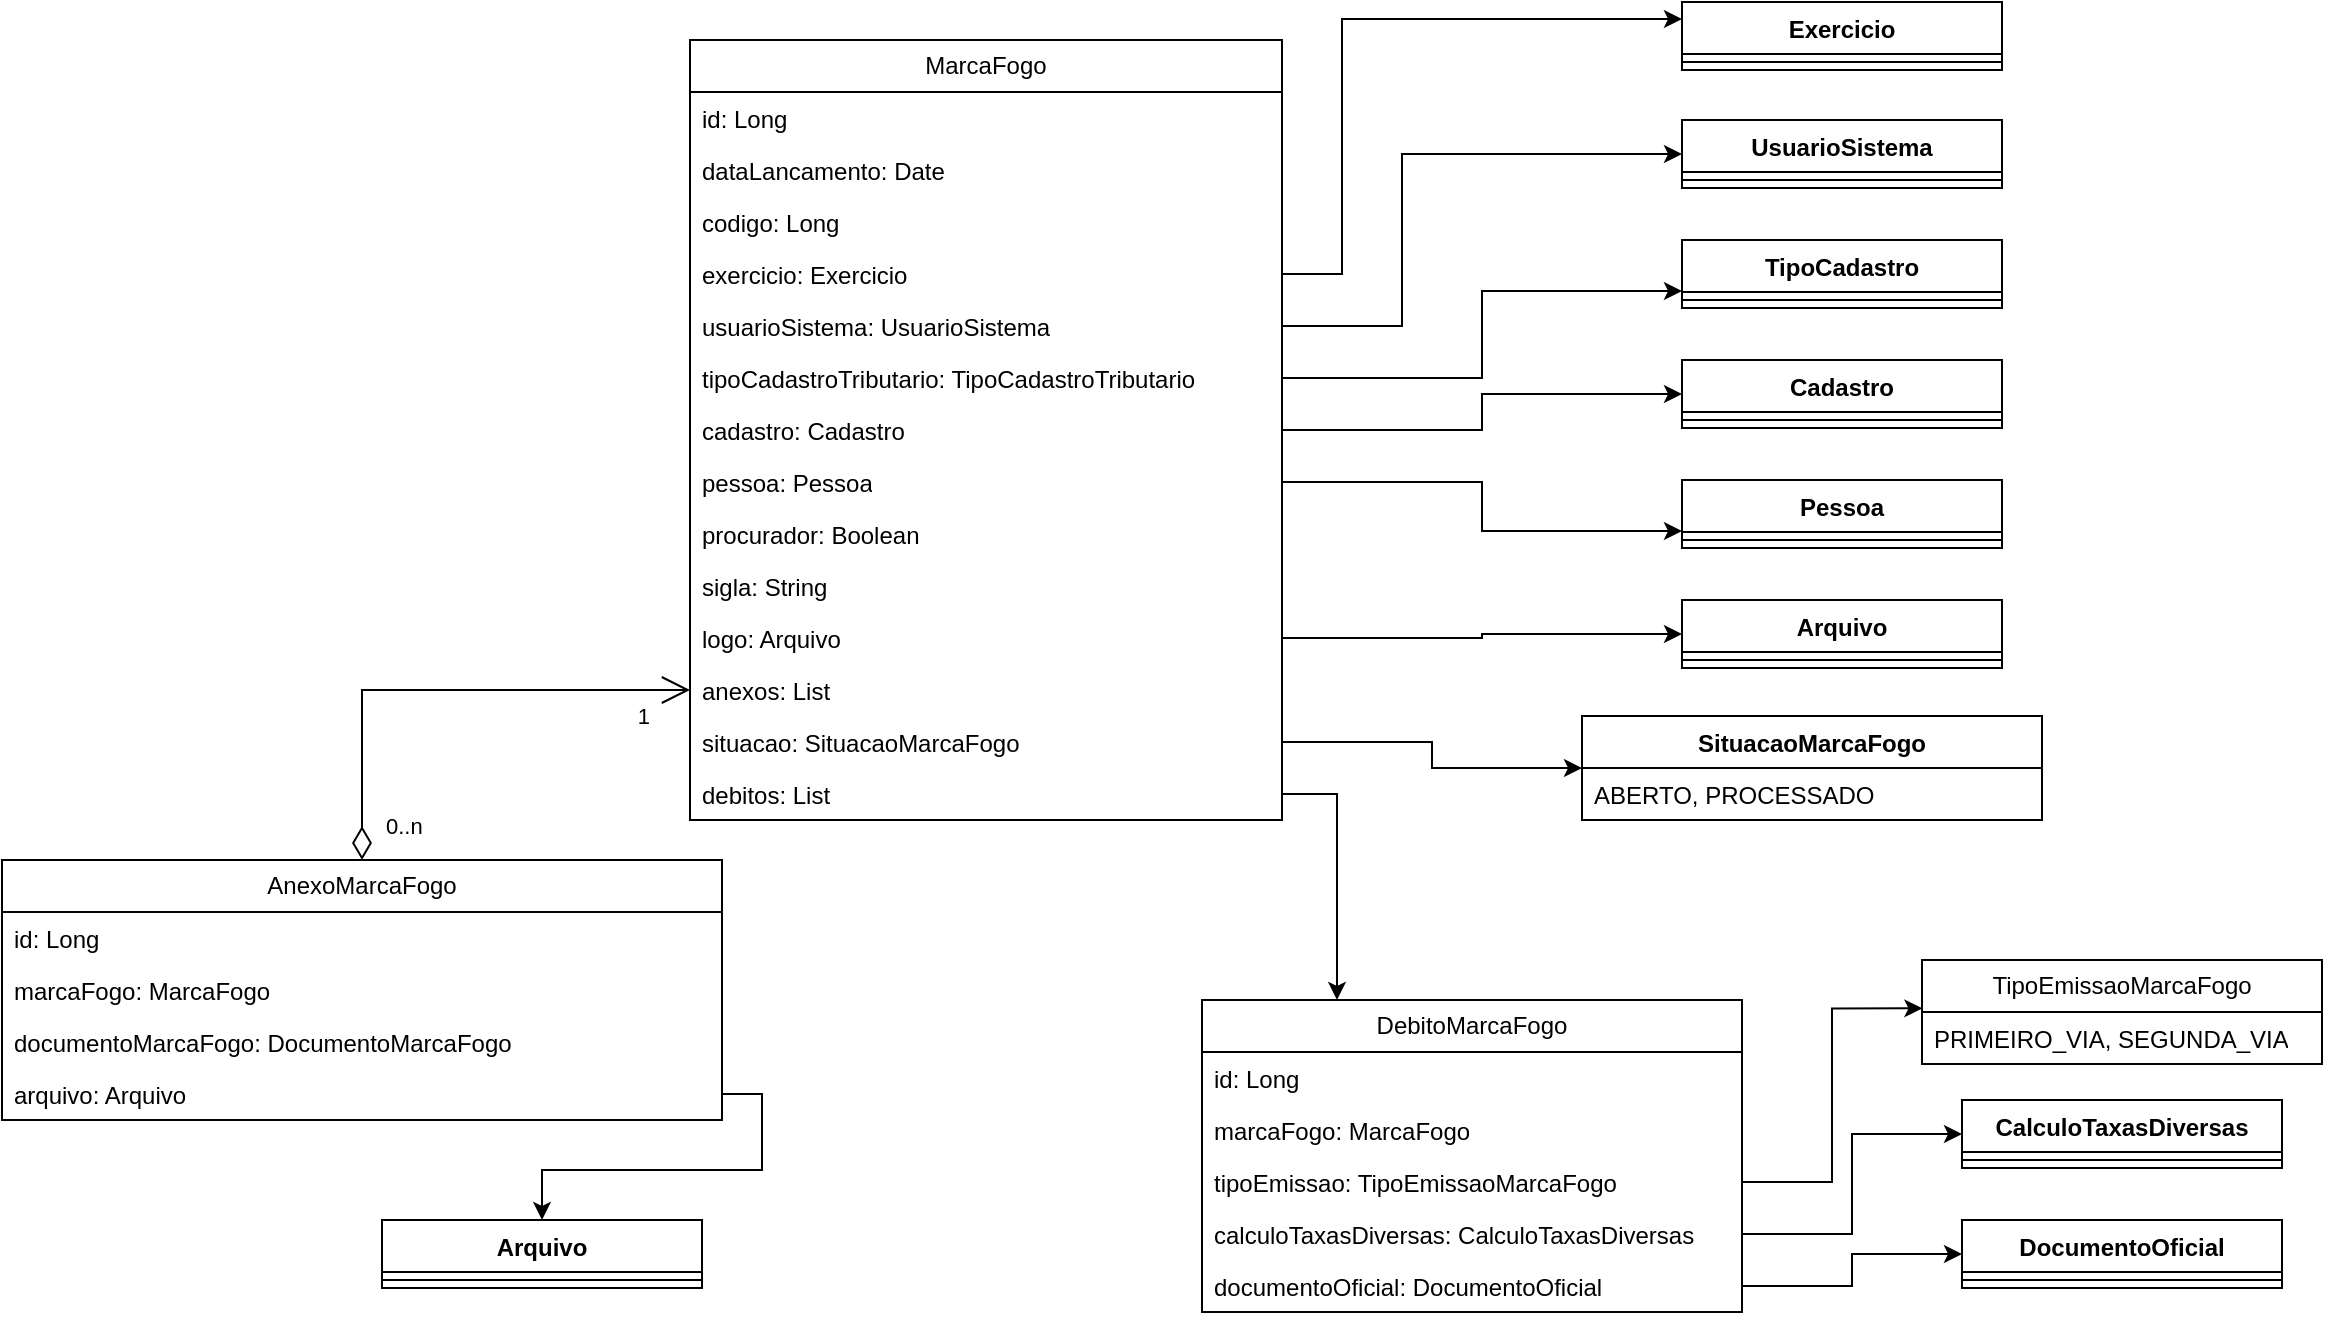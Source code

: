 <mxfile version="24.7.8">
  <diagram id="C5RBs43oDa-KdzZeNtuy" name="Page-1">
    <mxGraphModel grid="1" page="1" gridSize="10" guides="1" tooltips="1" connect="1" arrows="1" fold="1" pageScale="1" pageWidth="827" pageHeight="1169" math="0" shadow="0">
      <root>
        <mxCell id="WIyWlLk6GJQsqaUBKTNV-0" />
        <mxCell id="WIyWlLk6GJQsqaUBKTNV-1" parent="WIyWlLk6GJQsqaUBKTNV-0" />
        <mxCell id="H1jrmsrq5WMabytAlDn--7" value="MarcaFogo" style="swimlane;fontStyle=0;childLayout=stackLayout;horizontal=1;startSize=26;fillColor=none;horizontalStack=0;resizeParent=1;resizeParentMax=0;resizeLast=0;collapsible=1;marginBottom=0;whiteSpace=wrap;html=1;" vertex="1" parent="WIyWlLk6GJQsqaUBKTNV-1">
          <mxGeometry x="414" y="-170" width="296" height="390" as="geometry" />
        </mxCell>
        <mxCell id="252Kge543lOU3ZYRhDYf-6" value="id: Long" style="text;strokeColor=none;fillColor=none;align=left;verticalAlign=top;spacingLeft=4;spacingRight=4;overflow=hidden;rotatable=0;points=[[0,0.5],[1,0.5]];portConstraint=eastwest;whiteSpace=wrap;html=1;" vertex="1" parent="H1jrmsrq5WMabytAlDn--7">
          <mxGeometry y="26" width="296" height="26" as="geometry" />
        </mxCell>
        <mxCell id="4aXK18WvDHzOdIGlynKA-0" value="dataLancamento: Date" style="text;strokeColor=none;fillColor=none;align=left;verticalAlign=top;spacingLeft=4;spacingRight=4;overflow=hidden;rotatable=0;points=[[0,0.5],[1,0.5]];portConstraint=eastwest;whiteSpace=wrap;html=1;" vertex="1" parent="H1jrmsrq5WMabytAlDn--7">
          <mxGeometry y="52" width="296" height="26" as="geometry" />
        </mxCell>
        <mxCell id="H1jrmsrq5WMabytAlDn--8" value="codigo: Long" style="text;strokeColor=none;fillColor=none;align=left;verticalAlign=top;spacingLeft=4;spacingRight=4;overflow=hidden;rotatable=0;points=[[0,0.5],[1,0.5]];portConstraint=eastwest;whiteSpace=wrap;html=1;" vertex="1" parent="H1jrmsrq5WMabytAlDn--7">
          <mxGeometry y="78" width="296" height="26" as="geometry" />
        </mxCell>
        <mxCell id="H1jrmsrq5WMabytAlDn--9" value="exercicio: Exercicio&lt;div&gt;&lt;br&gt;&lt;/div&gt;" style="text;strokeColor=none;fillColor=none;align=left;verticalAlign=top;spacingLeft=4;spacingRight=4;overflow=hidden;rotatable=0;points=[[0,0.5],[1,0.5]];portConstraint=eastwest;whiteSpace=wrap;html=1;" vertex="1" parent="H1jrmsrq5WMabytAlDn--7">
          <mxGeometry y="104" width="296" height="26" as="geometry" />
        </mxCell>
        <mxCell id="4aXK18WvDHzOdIGlynKA-1" value="usuarioSistema: UsuarioSistema" style="text;strokeColor=none;fillColor=none;align=left;verticalAlign=top;spacingLeft=4;spacingRight=4;overflow=hidden;rotatable=0;points=[[0,0.5],[1,0.5]];portConstraint=eastwest;whiteSpace=wrap;html=1;" vertex="1" parent="H1jrmsrq5WMabytAlDn--7">
          <mxGeometry y="130" width="296" height="26" as="geometry" />
        </mxCell>
        <mxCell id="H1jrmsrq5WMabytAlDn--10" value="tipoCadastroTributario: TipoCadastroTributario" style="text;strokeColor=none;fillColor=none;align=left;verticalAlign=top;spacingLeft=4;spacingRight=4;overflow=hidden;rotatable=0;points=[[0,0.5],[1,0.5]];portConstraint=eastwest;whiteSpace=wrap;html=1;" vertex="1" parent="H1jrmsrq5WMabytAlDn--7">
          <mxGeometry y="156" width="296" height="26" as="geometry" />
        </mxCell>
        <mxCell id="H1jrmsrq5WMabytAlDn--11" value="cadastro: Cadastro" style="text;strokeColor=none;fillColor=none;align=left;verticalAlign=top;spacingLeft=4;spacingRight=4;overflow=hidden;rotatable=0;points=[[0,0.5],[1,0.5]];portConstraint=eastwest;whiteSpace=wrap;html=1;" vertex="1" parent="H1jrmsrq5WMabytAlDn--7">
          <mxGeometry y="182" width="296" height="26" as="geometry" />
        </mxCell>
        <mxCell id="H1jrmsrq5WMabytAlDn--12" value="pessoa: Pessoa" style="text;strokeColor=none;fillColor=none;align=left;verticalAlign=top;spacingLeft=4;spacingRight=4;overflow=hidden;rotatable=0;points=[[0,0.5],[1,0.5]];portConstraint=eastwest;whiteSpace=wrap;html=1;" vertex="1" parent="H1jrmsrq5WMabytAlDn--7">
          <mxGeometry y="208" width="296" height="26" as="geometry" />
        </mxCell>
        <mxCell id="Z64cE9ufMMVqV28Xamie-0" value="procurador: Boolean" style="text;strokeColor=none;fillColor=none;align=left;verticalAlign=top;spacingLeft=4;spacingRight=4;overflow=hidden;rotatable=0;points=[[0,0.5],[1,0.5]];portConstraint=eastwest;whiteSpace=wrap;html=1;" vertex="1" parent="H1jrmsrq5WMabytAlDn--7">
          <mxGeometry y="234" width="296" height="26" as="geometry" />
        </mxCell>
        <mxCell id="H1jrmsrq5WMabytAlDn--31" value="sigla: String" style="text;strokeColor=none;fillColor=none;align=left;verticalAlign=top;spacingLeft=4;spacingRight=4;overflow=hidden;rotatable=0;points=[[0,0.5],[1,0.5]];portConstraint=eastwest;whiteSpace=wrap;html=1;" vertex="1" parent="H1jrmsrq5WMabytAlDn--7">
          <mxGeometry y="260" width="296" height="26" as="geometry" />
        </mxCell>
        <mxCell id="H1jrmsrq5WMabytAlDn--32" value="logo: Arquivo" style="text;strokeColor=none;fillColor=none;align=left;verticalAlign=top;spacingLeft=4;spacingRight=4;overflow=hidden;rotatable=0;points=[[0,0.5],[1,0.5]];portConstraint=eastwest;whiteSpace=wrap;html=1;" vertex="1" parent="H1jrmsrq5WMabytAlDn--7">
          <mxGeometry y="286" width="296" height="26" as="geometry" />
        </mxCell>
        <mxCell id="H1jrmsrq5WMabytAlDn--42" value="anexos: List" style="text;strokeColor=none;fillColor=none;align=left;verticalAlign=top;spacingLeft=4;spacingRight=4;overflow=hidden;rotatable=0;points=[[0,0.5],[1,0.5]];portConstraint=eastwest;whiteSpace=wrap;html=1;" vertex="1" parent="H1jrmsrq5WMabytAlDn--7">
          <mxGeometry y="312" width="296" height="26" as="geometry" />
        </mxCell>
        <mxCell id="H1jrmsrq5WMabytAlDn--62" value="situacao: SituacaoMarcaFogo" style="text;strokeColor=none;fillColor=none;align=left;verticalAlign=top;spacingLeft=4;spacingRight=4;overflow=hidden;rotatable=0;points=[[0,0.5],[1,0.5]];portConstraint=eastwest;whiteSpace=wrap;html=1;" vertex="1" parent="H1jrmsrq5WMabytAlDn--7">
          <mxGeometry y="338" width="296" height="26" as="geometry" />
        </mxCell>
        <mxCell id="H1jrmsrq5WMabytAlDn--70" value="debitos: List" style="text;strokeColor=none;fillColor=none;align=left;verticalAlign=top;spacingLeft=4;spacingRight=4;overflow=hidden;rotatable=0;points=[[0,0.5],[1,0.5]];portConstraint=eastwest;whiteSpace=wrap;html=1;" vertex="1" parent="H1jrmsrq5WMabytAlDn--7">
          <mxGeometry y="364" width="296" height="26" as="geometry" />
        </mxCell>
        <mxCell id="H1jrmsrq5WMabytAlDn--13" value="Exercicio" style="swimlane;fontStyle=1;align=center;verticalAlign=top;childLayout=stackLayout;horizontal=1;startSize=26;horizontalStack=0;resizeParent=1;resizeParentMax=0;resizeLast=0;collapsible=1;marginBottom=0;whiteSpace=wrap;html=1;" vertex="1" parent="WIyWlLk6GJQsqaUBKTNV-1">
          <mxGeometry x="910" y="-189" width="160" height="34" as="geometry" />
        </mxCell>
        <mxCell id="H1jrmsrq5WMabytAlDn--15" value="" style="line;strokeWidth=1;fillColor=none;align=left;verticalAlign=middle;spacingTop=-1;spacingLeft=3;spacingRight=3;rotatable=0;labelPosition=right;points=[];portConstraint=eastwest;strokeColor=inherit;" vertex="1" parent="H1jrmsrq5WMabytAlDn--13">
          <mxGeometry y="26" width="160" height="8" as="geometry" />
        </mxCell>
        <mxCell id="H1jrmsrq5WMabytAlDn--21" value="TipoCadastro" style="swimlane;fontStyle=1;align=center;verticalAlign=top;childLayout=stackLayout;horizontal=1;startSize=26;horizontalStack=0;resizeParent=1;resizeParentMax=0;resizeLast=0;collapsible=1;marginBottom=0;whiteSpace=wrap;html=1;" vertex="1" parent="WIyWlLk6GJQsqaUBKTNV-1">
          <mxGeometry x="910" y="-70" width="160" height="34" as="geometry" />
        </mxCell>
        <mxCell id="H1jrmsrq5WMabytAlDn--22" value="" style="line;strokeWidth=1;fillColor=none;align=left;verticalAlign=middle;spacingTop=-1;spacingLeft=3;spacingRight=3;rotatable=0;labelPosition=right;points=[];portConstraint=eastwest;strokeColor=inherit;" vertex="1" parent="H1jrmsrq5WMabytAlDn--21">
          <mxGeometry y="26" width="160" height="8" as="geometry" />
        </mxCell>
        <mxCell id="H1jrmsrq5WMabytAlDn--25" value="Cadastro" style="swimlane;fontStyle=1;align=center;verticalAlign=top;childLayout=stackLayout;horizontal=1;startSize=26;horizontalStack=0;resizeParent=1;resizeParentMax=0;resizeLast=0;collapsible=1;marginBottom=0;whiteSpace=wrap;html=1;" vertex="1" parent="WIyWlLk6GJQsqaUBKTNV-1">
          <mxGeometry x="910" y="-10" width="160" height="34" as="geometry" />
        </mxCell>
        <mxCell id="H1jrmsrq5WMabytAlDn--26" value="" style="line;strokeWidth=1;fillColor=none;align=left;verticalAlign=middle;spacingTop=-1;spacingLeft=3;spacingRight=3;rotatable=0;labelPosition=right;points=[];portConstraint=eastwest;strokeColor=inherit;" vertex="1" parent="H1jrmsrq5WMabytAlDn--25">
          <mxGeometry y="26" width="160" height="8" as="geometry" />
        </mxCell>
        <mxCell id="H1jrmsrq5WMabytAlDn--28" value="Pessoa" style="swimlane;fontStyle=1;align=center;verticalAlign=top;childLayout=stackLayout;horizontal=1;startSize=26;horizontalStack=0;resizeParent=1;resizeParentMax=0;resizeLast=0;collapsible=1;marginBottom=0;whiteSpace=wrap;html=1;" vertex="1" parent="WIyWlLk6GJQsqaUBKTNV-1">
          <mxGeometry x="910" y="50" width="160" height="34" as="geometry" />
        </mxCell>
        <mxCell id="H1jrmsrq5WMabytAlDn--29" value="" style="line;strokeWidth=1;fillColor=none;align=left;verticalAlign=middle;spacingTop=-1;spacingLeft=3;spacingRight=3;rotatable=0;labelPosition=right;points=[];portConstraint=eastwest;strokeColor=inherit;" vertex="1" parent="H1jrmsrq5WMabytAlDn--28">
          <mxGeometry y="26" width="160" height="8" as="geometry" />
        </mxCell>
        <mxCell id="H1jrmsrq5WMabytAlDn--33" value="Arquivo" style="swimlane;fontStyle=1;align=center;verticalAlign=top;childLayout=stackLayout;horizontal=1;startSize=26;horizontalStack=0;resizeParent=1;resizeParentMax=0;resizeLast=0;collapsible=1;marginBottom=0;whiteSpace=wrap;html=1;" vertex="1" parent="WIyWlLk6GJQsqaUBKTNV-1">
          <mxGeometry x="910" y="110" width="160" height="34" as="geometry" />
        </mxCell>
        <mxCell id="H1jrmsrq5WMabytAlDn--34" value="" style="line;strokeWidth=1;fillColor=none;align=left;verticalAlign=middle;spacingTop=-1;spacingLeft=3;spacingRight=3;rotatable=0;labelPosition=right;points=[];portConstraint=eastwest;strokeColor=inherit;" vertex="1" parent="H1jrmsrq5WMabytAlDn--33">
          <mxGeometry y="26" width="160" height="8" as="geometry" />
        </mxCell>
        <mxCell id="H1jrmsrq5WMabytAlDn--39" value="" style="endArrow=open;html=1;endSize=12;startArrow=diamondThin;startSize=14;startFill=0;edgeStyle=orthogonalEdgeStyle;rounded=0;" edge="1" parent="WIyWlLk6GJQsqaUBKTNV-1" source="252Kge543lOU3ZYRhDYf-14" target="H1jrmsrq5WMabytAlDn--42">
          <mxGeometry relative="1" as="geometry">
            <mxPoint x="300" y="150.0" as="sourcePoint" />
            <mxPoint x="520" y="50" as="targetPoint" />
          </mxGeometry>
        </mxCell>
        <mxCell id="H1jrmsrq5WMabytAlDn--40" value="0..n" style="edgeLabel;resizable=0;html=1;align=left;verticalAlign=top;" connectable="0" vertex="1" parent="H1jrmsrq5WMabytAlDn--39">
          <mxGeometry x="-1" relative="1" as="geometry">
            <mxPoint x="10" y="-30" as="offset" />
          </mxGeometry>
        </mxCell>
        <mxCell id="H1jrmsrq5WMabytAlDn--41" value="1" style="edgeLabel;resizable=0;html=1;align=right;verticalAlign=top;" connectable="0" vertex="1" parent="H1jrmsrq5WMabytAlDn--39">
          <mxGeometry x="1" relative="1" as="geometry">
            <mxPoint x="-20" as="offset" />
          </mxGeometry>
        </mxCell>
        <mxCell id="H1jrmsrq5WMabytAlDn--63" value="SituacaoMarcaFogo" style="swimlane;fontStyle=1;align=center;verticalAlign=top;childLayout=stackLayout;horizontal=1;startSize=26;horizontalStack=0;resizeParent=1;resizeParentMax=0;resizeLast=0;collapsible=1;marginBottom=0;whiteSpace=wrap;html=1;" vertex="1" parent="WIyWlLk6GJQsqaUBKTNV-1">
          <mxGeometry x="860" y="168" width="230" height="52" as="geometry" />
        </mxCell>
        <mxCell id="H1jrmsrq5WMabytAlDn--67" value="ABERTO, PROCESSADO" style="text;strokeColor=none;fillColor=none;align=left;verticalAlign=top;spacingLeft=4;spacingRight=4;overflow=hidden;rotatable=0;points=[[0,0.5],[1,0.5]];portConstraint=eastwest;whiteSpace=wrap;html=1;" vertex="1" parent="H1jrmsrq5WMabytAlDn--63">
          <mxGeometry y="26" width="230" height="26" as="geometry" />
        </mxCell>
        <mxCell id="H1jrmsrq5WMabytAlDn--76" value="DebitoMarcaFogo" style="swimlane;fontStyle=0;childLayout=stackLayout;horizontal=1;startSize=26;fillColor=none;horizontalStack=0;resizeParent=1;resizeParentMax=0;resizeLast=0;collapsible=1;marginBottom=0;whiteSpace=wrap;html=1;" vertex="1" parent="WIyWlLk6GJQsqaUBKTNV-1">
          <mxGeometry x="670" y="310" width="270" height="156" as="geometry" />
        </mxCell>
        <mxCell id="252Kge543lOU3ZYRhDYf-20" value="id: Long" style="text;strokeColor=none;fillColor=none;align=left;verticalAlign=top;spacingLeft=4;spacingRight=4;overflow=hidden;rotatable=0;points=[[0,0.5],[1,0.5]];portConstraint=eastwest;whiteSpace=wrap;html=1;" vertex="1" parent="H1jrmsrq5WMabytAlDn--76">
          <mxGeometry y="26" width="270" height="26" as="geometry" />
        </mxCell>
        <mxCell id="252Kge543lOU3ZYRhDYf-4" value="marcaFogo: MarcaFogo" style="text;strokeColor=none;fillColor=none;align=left;verticalAlign=top;spacingLeft=4;spacingRight=4;overflow=hidden;rotatable=0;points=[[0,0.5],[1,0.5]];portConstraint=eastwest;whiteSpace=wrap;html=1;" vertex="1" parent="H1jrmsrq5WMabytAlDn--76">
          <mxGeometry y="52" width="270" height="26" as="geometry" />
        </mxCell>
        <mxCell id="H1jrmsrq5WMabytAlDn--79" value="tipoEmissao: TipoEmissaoMarcaFogo" style="text;strokeColor=none;fillColor=none;align=left;verticalAlign=top;spacingLeft=4;spacingRight=4;overflow=hidden;rotatable=0;points=[[0,0.5],[1,0.5]];portConstraint=eastwest;whiteSpace=wrap;html=1;" vertex="1" parent="H1jrmsrq5WMabytAlDn--76">
          <mxGeometry y="78" width="270" height="26" as="geometry" />
        </mxCell>
        <mxCell id="H1jrmsrq5WMabytAlDn--77" value="calculoTaxasDiversas: CalculoTaxasDiversas" style="text;strokeColor=none;fillColor=none;align=left;verticalAlign=top;spacingLeft=4;spacingRight=4;overflow=hidden;rotatable=0;points=[[0,0.5],[1,0.5]];portConstraint=eastwest;whiteSpace=wrap;html=1;" vertex="1" parent="H1jrmsrq5WMabytAlDn--76">
          <mxGeometry y="104" width="270" height="26" as="geometry" />
        </mxCell>
        <mxCell id="H1jrmsrq5WMabytAlDn--83" value="documentoOficial: DocumentoOficial" style="text;strokeColor=none;fillColor=none;align=left;verticalAlign=top;spacingLeft=4;spacingRight=4;overflow=hidden;rotatable=0;points=[[0,0.5],[1,0.5]];portConstraint=eastwest;whiteSpace=wrap;html=1;" vertex="1" parent="H1jrmsrq5WMabytAlDn--76">
          <mxGeometry y="130" width="270" height="26" as="geometry" />
        </mxCell>
        <mxCell id="H1jrmsrq5WMabytAlDn--84" value="CalculoTaxasDiversas" style="swimlane;fontStyle=1;align=center;verticalAlign=top;childLayout=stackLayout;horizontal=1;startSize=26;horizontalStack=0;resizeParent=1;resizeParentMax=0;resizeLast=0;collapsible=1;marginBottom=0;whiteSpace=wrap;html=1;" vertex="1" parent="WIyWlLk6GJQsqaUBKTNV-1">
          <mxGeometry x="1050" y="360" width="160" height="34" as="geometry" />
        </mxCell>
        <mxCell id="H1jrmsrq5WMabytAlDn--85" value="" style="line;strokeWidth=1;fillColor=none;align=left;verticalAlign=middle;spacingTop=-1;spacingLeft=3;spacingRight=3;rotatable=0;labelPosition=right;points=[];portConstraint=eastwest;strokeColor=inherit;" vertex="1" parent="H1jrmsrq5WMabytAlDn--84">
          <mxGeometry y="26" width="160" height="8" as="geometry" />
        </mxCell>
        <mxCell id="H1jrmsrq5WMabytAlDn--86" value="DocumentoOficial" style="swimlane;fontStyle=1;align=center;verticalAlign=top;childLayout=stackLayout;horizontal=1;startSize=26;horizontalStack=0;resizeParent=1;resizeParentMax=0;resizeLast=0;collapsible=1;marginBottom=0;whiteSpace=wrap;html=1;" vertex="1" parent="WIyWlLk6GJQsqaUBKTNV-1">
          <mxGeometry x="1050" y="420" width="160" height="34" as="geometry" />
        </mxCell>
        <mxCell id="H1jrmsrq5WMabytAlDn--87" value="" style="line;strokeWidth=1;fillColor=none;align=left;verticalAlign=middle;spacingTop=-1;spacingLeft=3;spacingRight=3;rotatable=0;labelPosition=right;points=[];portConstraint=eastwest;strokeColor=inherit;" vertex="1" parent="H1jrmsrq5WMabytAlDn--86">
          <mxGeometry y="26" width="160" height="8" as="geometry" />
        </mxCell>
        <mxCell id="252Kge543lOU3ZYRhDYf-14" value="AnexoMarcaFogo" style="swimlane;fontStyle=0;childLayout=stackLayout;horizontal=1;startSize=26;fillColor=none;horizontalStack=0;resizeParent=1;resizeParentMax=0;resizeLast=0;collapsible=1;marginBottom=0;whiteSpace=wrap;html=1;" vertex="1" parent="WIyWlLk6GJQsqaUBKTNV-1">
          <mxGeometry x="70" y="240" width="360" height="130" as="geometry" />
        </mxCell>
        <mxCell id="252Kge543lOU3ZYRhDYf-19" value="id: Long" style="text;strokeColor=none;fillColor=none;align=left;verticalAlign=top;spacingLeft=4;spacingRight=4;overflow=hidden;rotatable=0;points=[[0,0.5],[1,0.5]];portConstraint=eastwest;whiteSpace=wrap;html=1;" vertex="1" parent="252Kge543lOU3ZYRhDYf-14">
          <mxGeometry y="26" width="360" height="26" as="geometry" />
        </mxCell>
        <mxCell id="252Kge543lOU3ZYRhDYf-15" value="marcaFogo: MarcaFogo" style="text;strokeColor=none;fillColor=none;align=left;verticalAlign=top;spacingLeft=4;spacingRight=4;overflow=hidden;rotatable=0;points=[[0,0.5],[1,0.5]];portConstraint=eastwest;whiteSpace=wrap;html=1;" vertex="1" parent="252Kge543lOU3ZYRhDYf-14">
          <mxGeometry y="52" width="360" height="26" as="geometry" />
        </mxCell>
        <mxCell id="Z64cE9ufMMVqV28Xamie-1" value="documentoMarcaFogo: DocumentoMarcaFogo" style="text;strokeColor=none;fillColor=none;align=left;verticalAlign=top;spacingLeft=4;spacingRight=4;overflow=hidden;rotatable=0;points=[[0,0.5],[1,0.5]];portConstraint=eastwest;whiteSpace=wrap;html=1;" vertex="1" parent="252Kge543lOU3ZYRhDYf-14">
          <mxGeometry y="78" width="360" height="26" as="geometry" />
        </mxCell>
        <mxCell id="252Kge543lOU3ZYRhDYf-33" value="arquivo&lt;span style=&quot;background-color: initial;&quot;&gt;: Arquivo&lt;/span&gt;" style="text;strokeColor=none;fillColor=none;align=left;verticalAlign=top;spacingLeft=4;spacingRight=4;overflow=hidden;rotatable=0;points=[[0,0.5],[1,0.5]];portConstraint=eastwest;whiteSpace=wrap;html=1;" vertex="1" parent="252Kge543lOU3ZYRhDYf-14">
          <mxGeometry y="104" width="360" height="26" as="geometry" />
        </mxCell>
        <mxCell id="252Kge543lOU3ZYRhDYf-34" value="Arquivo" style="swimlane;fontStyle=1;align=center;verticalAlign=top;childLayout=stackLayout;horizontal=1;startSize=26;horizontalStack=0;resizeParent=1;resizeParentMax=0;resizeLast=0;collapsible=1;marginBottom=0;whiteSpace=wrap;html=1;" vertex="1" parent="WIyWlLk6GJQsqaUBKTNV-1">
          <mxGeometry x="260" y="420" width="160" height="34" as="geometry" />
        </mxCell>
        <mxCell id="252Kge543lOU3ZYRhDYf-35" value="" style="line;strokeWidth=1;fillColor=none;align=left;verticalAlign=middle;spacingTop=-1;spacingLeft=3;spacingRight=3;rotatable=0;labelPosition=right;points=[];portConstraint=eastwest;strokeColor=inherit;" vertex="1" parent="252Kge543lOU3ZYRhDYf-34">
          <mxGeometry y="26" width="160" height="8" as="geometry" />
        </mxCell>
        <mxCell id="252Kge543lOU3ZYRhDYf-39" value="TipoEmissaoMarcaFogo" style="swimlane;fontStyle=0;childLayout=stackLayout;horizontal=1;startSize=26;fillColor=none;horizontalStack=0;resizeParent=1;resizeParentMax=0;resizeLast=0;collapsible=1;marginBottom=0;whiteSpace=wrap;html=1;" vertex="1" parent="WIyWlLk6GJQsqaUBKTNV-1">
          <mxGeometry x="1030" y="290" width="200" height="52" as="geometry" />
        </mxCell>
        <mxCell id="252Kge543lOU3ZYRhDYf-40" value="PRIMEIRO_VIA, SEGUNDA_VIA" style="text;strokeColor=none;fillColor=none;align=left;verticalAlign=top;spacingLeft=4;spacingRight=4;overflow=hidden;rotatable=0;points=[[0,0.5],[1,0.5]];portConstraint=eastwest;whiteSpace=wrap;html=1;" vertex="1" parent="252Kge543lOU3ZYRhDYf-39">
          <mxGeometry y="26" width="200" height="26" as="geometry" />
        </mxCell>
        <mxCell id="4aXK18WvDHzOdIGlynKA-2" value="UsuarioSistema" style="swimlane;fontStyle=1;align=center;verticalAlign=top;childLayout=stackLayout;horizontal=1;startSize=26;horizontalStack=0;resizeParent=1;resizeParentMax=0;resizeLast=0;collapsible=1;marginBottom=0;whiteSpace=wrap;html=1;" vertex="1" parent="WIyWlLk6GJQsqaUBKTNV-1">
          <mxGeometry x="910" y="-130" width="160" height="34" as="geometry" />
        </mxCell>
        <mxCell id="4aXK18WvDHzOdIGlynKA-3" value="" style="line;strokeWidth=1;fillColor=none;align=left;verticalAlign=middle;spacingTop=-1;spacingLeft=3;spacingRight=3;rotatable=0;labelPosition=right;points=[];portConstraint=eastwest;strokeColor=inherit;" vertex="1" parent="4aXK18WvDHzOdIGlynKA-2">
          <mxGeometry y="26" width="160" height="8" as="geometry" />
        </mxCell>
        <mxCell id="4aXK18WvDHzOdIGlynKA-5" style="edgeStyle=orthogonalEdgeStyle;rounded=0;orthogonalLoop=1;jettySize=auto;html=1;exitX=1;exitY=0.5;exitDx=0;exitDy=0;" edge="1" parent="WIyWlLk6GJQsqaUBKTNV-1" source="252Kge543lOU3ZYRhDYf-33" target="252Kge543lOU3ZYRhDYf-34">
          <mxGeometry relative="1" as="geometry" />
        </mxCell>
        <mxCell id="4aXK18WvDHzOdIGlynKA-6" style="edgeStyle=orthogonalEdgeStyle;rounded=0;orthogonalLoop=1;jettySize=auto;html=1;exitX=1;exitY=0.5;exitDx=0;exitDy=0;entryX=0.25;entryY=0;entryDx=0;entryDy=0;" edge="1" parent="WIyWlLk6GJQsqaUBKTNV-1" source="H1jrmsrq5WMabytAlDn--70" target="H1jrmsrq5WMabytAlDn--76">
          <mxGeometry relative="1" as="geometry" />
        </mxCell>
        <mxCell id="4aXK18WvDHzOdIGlynKA-8" style="edgeStyle=orthogonalEdgeStyle;rounded=0;orthogonalLoop=1;jettySize=auto;html=1;exitX=1;exitY=0.5;exitDx=0;exitDy=0;entryX=0.001;entryY=-0.07;entryDx=0;entryDy=0;entryPerimeter=0;" edge="1" parent="WIyWlLk6GJQsqaUBKTNV-1" source="H1jrmsrq5WMabytAlDn--79" target="252Kge543lOU3ZYRhDYf-40">
          <mxGeometry relative="1" as="geometry" />
        </mxCell>
        <mxCell id="4aXK18WvDHzOdIGlynKA-9" style="edgeStyle=orthogonalEdgeStyle;rounded=0;orthogonalLoop=1;jettySize=auto;html=1;exitX=1;exitY=0.5;exitDx=0;exitDy=0;entryX=0;entryY=0.5;entryDx=0;entryDy=0;" edge="1" parent="WIyWlLk6GJQsqaUBKTNV-1" source="H1jrmsrq5WMabytAlDn--77" target="H1jrmsrq5WMabytAlDn--84">
          <mxGeometry relative="1" as="geometry" />
        </mxCell>
        <mxCell id="4aXK18WvDHzOdIGlynKA-10" style="edgeStyle=orthogonalEdgeStyle;rounded=0;orthogonalLoop=1;jettySize=auto;html=1;exitX=1;exitY=0.5;exitDx=0;exitDy=0;" edge="1" parent="WIyWlLk6GJQsqaUBKTNV-1" source="H1jrmsrq5WMabytAlDn--83" target="H1jrmsrq5WMabytAlDn--86">
          <mxGeometry relative="1" as="geometry" />
        </mxCell>
        <mxCell id="4aXK18WvDHzOdIGlynKA-11" style="edgeStyle=orthogonalEdgeStyle;rounded=0;orthogonalLoop=1;jettySize=auto;html=1;exitX=1;exitY=0.5;exitDx=0;exitDy=0;" edge="1" parent="WIyWlLk6GJQsqaUBKTNV-1" source="H1jrmsrq5WMabytAlDn--62" target="H1jrmsrq5WMabytAlDn--63">
          <mxGeometry relative="1" as="geometry" />
        </mxCell>
        <mxCell id="4aXK18WvDHzOdIGlynKA-12" style="edgeStyle=orthogonalEdgeStyle;rounded=0;orthogonalLoop=1;jettySize=auto;html=1;exitX=1;exitY=0.5;exitDx=0;exitDy=0;entryX=0;entryY=0.5;entryDx=0;entryDy=0;" edge="1" parent="WIyWlLk6GJQsqaUBKTNV-1" source="H1jrmsrq5WMabytAlDn--32" target="H1jrmsrq5WMabytAlDn--33">
          <mxGeometry relative="1" as="geometry" />
        </mxCell>
        <mxCell id="4aXK18WvDHzOdIGlynKA-13" style="edgeStyle=orthogonalEdgeStyle;rounded=0;orthogonalLoop=1;jettySize=auto;html=1;exitX=1;exitY=0.5;exitDx=0;exitDy=0;entryX=0;entryY=0.75;entryDx=0;entryDy=0;" edge="1" parent="WIyWlLk6GJQsqaUBKTNV-1" source="H1jrmsrq5WMabytAlDn--12" target="H1jrmsrq5WMabytAlDn--28">
          <mxGeometry relative="1" as="geometry" />
        </mxCell>
        <mxCell id="4aXK18WvDHzOdIGlynKA-14" style="edgeStyle=orthogonalEdgeStyle;rounded=0;orthogonalLoop=1;jettySize=auto;html=1;exitX=1;exitY=0.5;exitDx=0;exitDy=0;entryX=0;entryY=0.5;entryDx=0;entryDy=0;" edge="1" parent="WIyWlLk6GJQsqaUBKTNV-1" source="H1jrmsrq5WMabytAlDn--11" target="H1jrmsrq5WMabytAlDn--25">
          <mxGeometry relative="1" as="geometry" />
        </mxCell>
        <mxCell id="4aXK18WvDHzOdIGlynKA-15" style="edgeStyle=orthogonalEdgeStyle;rounded=0;orthogonalLoop=1;jettySize=auto;html=1;exitX=1;exitY=0.5;exitDx=0;exitDy=0;entryX=0;entryY=0.5;entryDx=0;entryDy=0;" edge="1" parent="WIyWlLk6GJQsqaUBKTNV-1" source="4aXK18WvDHzOdIGlynKA-1" target="4aXK18WvDHzOdIGlynKA-2">
          <mxGeometry relative="1" as="geometry">
            <Array as="points">
              <mxPoint x="770" y="-27" />
              <mxPoint x="770" y="-113" />
            </Array>
          </mxGeometry>
        </mxCell>
        <mxCell id="4aXK18WvDHzOdIGlynKA-16" style="edgeStyle=orthogonalEdgeStyle;rounded=0;orthogonalLoop=1;jettySize=auto;html=1;exitX=1;exitY=0.5;exitDx=0;exitDy=0;entryX=0;entryY=0.75;entryDx=0;entryDy=0;" edge="1" parent="WIyWlLk6GJQsqaUBKTNV-1" source="H1jrmsrq5WMabytAlDn--10" target="H1jrmsrq5WMabytAlDn--21">
          <mxGeometry relative="1" as="geometry" />
        </mxCell>
        <mxCell id="4aXK18WvDHzOdIGlynKA-17" style="edgeStyle=orthogonalEdgeStyle;rounded=0;orthogonalLoop=1;jettySize=auto;html=1;exitX=1;exitY=0.5;exitDx=0;exitDy=0;entryX=0;entryY=0.25;entryDx=0;entryDy=0;" edge="1" parent="WIyWlLk6GJQsqaUBKTNV-1" source="H1jrmsrq5WMabytAlDn--9" target="H1jrmsrq5WMabytAlDn--13">
          <mxGeometry relative="1" as="geometry">
            <Array as="points">
              <mxPoint x="740" y="-53" />
              <mxPoint x="740" y="-181" />
            </Array>
          </mxGeometry>
        </mxCell>
      </root>
    </mxGraphModel>
  </diagram>
</mxfile>
